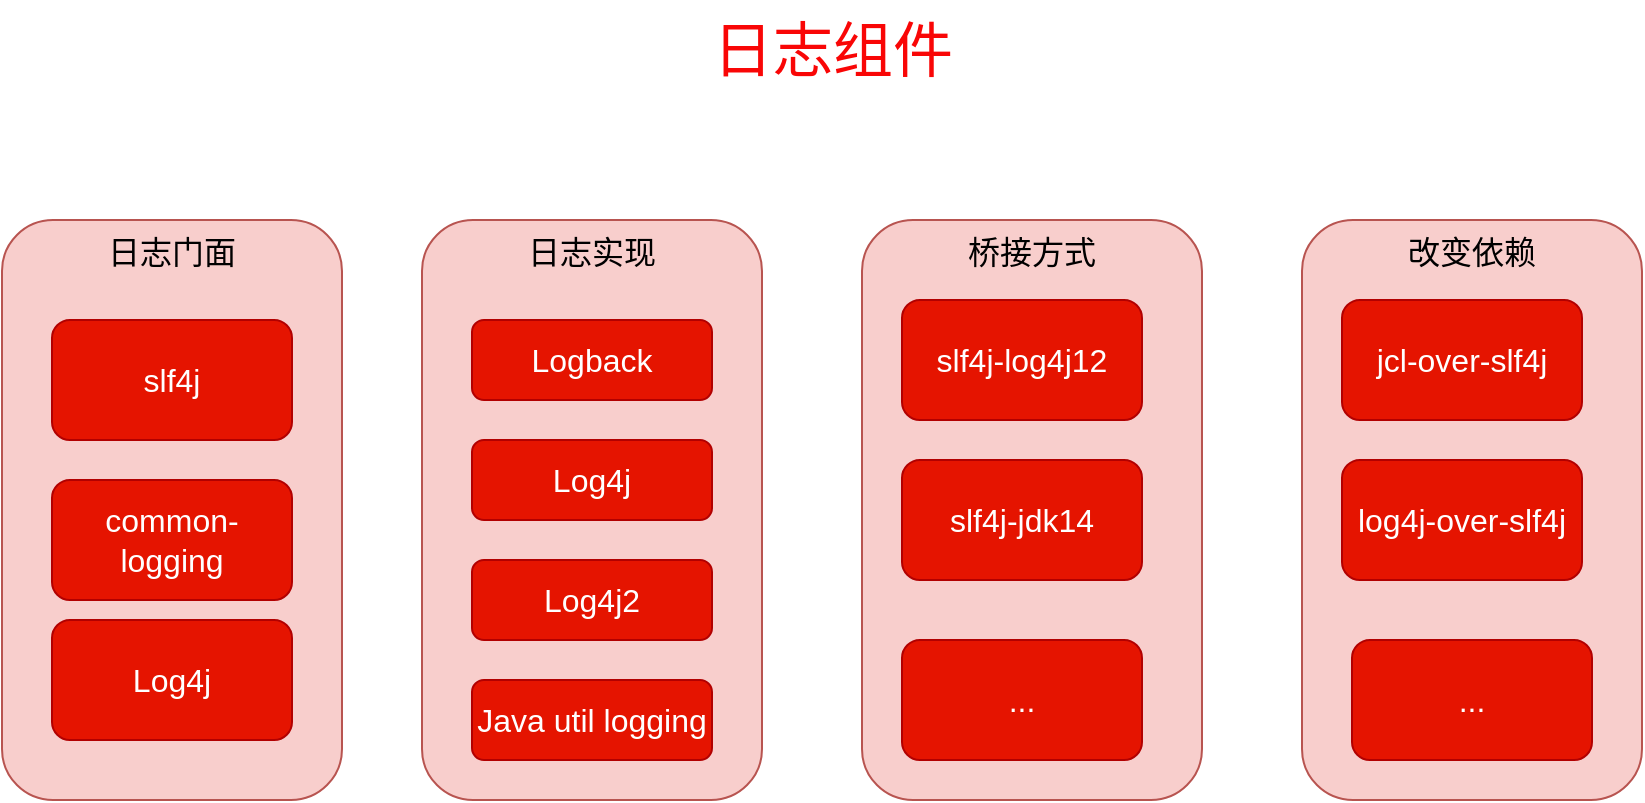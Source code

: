 <mxfile version="27.0.5">
  <diagram name="第 1 页" id="O_0FGKylhkubWhi7c_YT">
    <mxGraphModel dx="1426" dy="751" grid="1" gridSize="10" guides="1" tooltips="1" connect="1" arrows="1" fold="1" page="1" pageScale="1" pageWidth="827" pageHeight="1169" math="0" shadow="0">
      <root>
        <mxCell id="0" />
        <mxCell id="1" parent="0" />
        <mxCell id="DKpkblJEdVUkOg0KaM5t-1" value="&lt;font style=&quot;vertical-align: inherit;&quot; class=&quot;notranslate fyzs-translate-target fyzs-translate-target-wrapper&quot;&gt;&lt;font style=&quot;vertical-align: inherit;&quot; class=&quot;notranslate fyzs-translate-target fyzs-translate-target-box&quot;&gt;&lt;font style=&quot;vertical-align: inherit;&quot; title=&quot;r&quot; class=&quot;notranslate fyzs-translate-target fyzs-translate-target-text&quot;&gt;日志门面&lt;/font&gt;&lt;/font&gt;&lt;/font&gt;" style="rounded=1;whiteSpace=wrap;html=1;verticalAlign=top;fontSize=16;fillColor=#f8cecc;strokeColor=#b85450;" vertex="1" parent="1">
          <mxGeometry x="110" y="170" width="170" height="290" as="geometry" />
        </mxCell>
        <mxCell id="DKpkblJEdVUkOg0KaM5t-2" value="&lt;font style=&quot;vertical-align: inherit;&quot; class=&quot;notranslate fyzs-translate-target fyzs-translate-target-wrapper&quot;&gt;&lt;font style=&quot;vertical-align: inherit;&quot; class=&quot;notranslate fyzs-translate-target fyzs-translate-target-box&quot;&gt;&lt;font style=&quot;vertical-align: inherit;&quot; title=&quot;r&quot; class=&quot;notranslate fyzs-translate-target fyzs-translate-target-text&quot;&gt;日志实现&lt;/font&gt;&lt;/font&gt;&lt;/font&gt;" style="rounded=1;whiteSpace=wrap;html=1;verticalAlign=top;fontSize=16;fillColor=#f8cecc;strokeColor=#b85450;" vertex="1" parent="1">
          <mxGeometry x="320" y="170" width="170" height="290" as="geometry" />
        </mxCell>
        <mxCell id="DKpkblJEdVUkOg0KaM5t-3" value="&lt;font style=&quot;vertical-align: inherit;&quot; class=&quot;notranslate fyzs-translate-target fyzs-translate-target-wrapper&quot;&gt;&lt;font style=&quot;vertical-align: inherit;&quot; class=&quot;notranslate fyzs-translate-target fyzs-translate-target-box&quot;&gt;&lt;font style=&quot;vertical-align: inherit;&quot; title=&quot;r&quot; class=&quot;notranslate fyzs-translate-target fyzs-translate-target-text&quot;&gt;桥接方式&lt;/font&gt;&lt;/font&gt;&lt;/font&gt;" style="rounded=1;whiteSpace=wrap;html=1;verticalAlign=top;fontSize=16;fillColor=#f8cecc;strokeColor=#b85450;" vertex="1" parent="1">
          <mxGeometry x="540" y="170" width="170" height="290" as="geometry" />
        </mxCell>
        <mxCell id="DKpkblJEdVUkOg0KaM5t-4" value="&lt;font style=&quot;vertical-align: inherit;&quot; class=&quot;notranslate fyzs-translate-target fyzs-translate-target-wrapper&quot;&gt;&lt;font style=&quot;vertical-align: inherit;&quot; class=&quot;notranslate fyzs-translate-target fyzs-translate-target-box&quot;&gt;&lt;font style=&quot;vertical-align: inherit;&quot; title=&quot;r&quot; class=&quot;notranslate fyzs-translate-target fyzs-translate-target-text&quot;&gt;改变依赖&lt;/font&gt;&lt;/font&gt;&lt;/font&gt;" style="rounded=1;whiteSpace=wrap;html=1;verticalAlign=top;fontSize=16;fillColor=#f8cecc;strokeColor=#b85450;" vertex="1" parent="1">
          <mxGeometry x="760" y="170" width="170" height="290" as="geometry" />
        </mxCell>
        <mxCell id="DKpkblJEdVUkOg0KaM5t-5" value="&lt;font class=&quot;notranslate fyzs-translate-target fyzs-translate-target-wrapper&quot; style=&quot;vertical-align: inherit;&quot;&gt;&lt;font class=&quot;notranslate fyzs-translate-target fyzs-translate-target-box&quot; style=&quot;vertical-align: inherit;&quot;&gt;&lt;font class=&quot;notranslate fyzs-translate-target fyzs-translate-target-text&quot; title=&quot;Text&quot; style=&quot;vertical-align: inherit;&quot;&gt;日志组件&lt;/font&gt;&lt;/font&gt;&lt;/font&gt;" style="text;html=1;align=center;verticalAlign=middle;resizable=0;points=[];autosize=1;strokeColor=none;fillColor=none;fontSize=30;fontColor=light-dark(#f90606, #ededed);" vertex="1" parent="1">
          <mxGeometry x="455" y="60" width="140" height="50" as="geometry" />
        </mxCell>
        <mxCell id="DKpkblJEdVUkOg0KaM5t-6" value="&lt;font style=&quot;vertical-align: inherit;&quot; class=&quot;notranslate fyzs-translate-target fyzs-translate-target-wrapper&quot;&gt;&lt;font style=&quot;vertical-align: inherit;&quot; class=&quot;notranslate fyzs-translate-target fyzs-translate-target-box&quot;&gt;&lt;font style=&quot;vertical-align: inherit;&quot; title=&quot;S&quot; class=&quot;notranslate fyzs-translate-target fyzs-translate-target-text&quot;&gt;slf4j&lt;/font&gt;&lt;/font&gt;&lt;/font&gt;" style="rounded=1;whiteSpace=wrap;html=1;fontSize=16;fillColor=#e51400;fontColor=#ffffff;strokeColor=#B20000;" vertex="1" parent="1">
          <mxGeometry x="135" y="220" width="120" height="60" as="geometry" />
        </mxCell>
        <mxCell id="DKpkblJEdVUkOg0KaM5t-7" value="&lt;font style=&quot;vertical-align: inherit;&quot; class=&quot;notranslate fyzs-translate-target fyzs-translate-target-wrapper&quot;&gt;&lt;font style=&quot;vertical-align: inherit;&quot; class=&quot;notranslate fyzs-translate-target fyzs-translate-target-box&quot;&gt;&lt;font style=&quot;vertical-align: inherit;&quot; title=&quot;S&quot; class=&quot;notranslate fyzs-translate-target fyzs-translate-target-text&quot;&gt;common-logging&lt;/font&gt;&lt;/font&gt;&lt;/font&gt;" style="rounded=1;whiteSpace=wrap;html=1;fontSize=16;fillColor=#e51400;fontColor=#ffffff;strokeColor=#B20000;" vertex="1" parent="1">
          <mxGeometry x="135" y="300" width="120" height="60" as="geometry" />
        </mxCell>
        <mxCell id="DKpkblJEdVUkOg0KaM5t-8" value="&lt;font style=&quot;vertical-align: inherit;&quot; class=&quot;notranslate fyzs-translate-target fyzs-translate-target-wrapper&quot;&gt;&lt;font style=&quot;vertical-align: inherit;&quot; class=&quot;notranslate fyzs-translate-target fyzs-translate-target-box&quot;&gt;&lt;font style=&quot;vertical-align: inherit;&quot; title=&quot;S&quot; class=&quot;notranslate fyzs-translate-target fyzs-translate-target-text&quot;&gt;Log4j&lt;/font&gt;&lt;/font&gt;&lt;/font&gt;" style="rounded=1;whiteSpace=wrap;html=1;fontSize=16;fillColor=#e51400;fontColor=#ffffff;strokeColor=#B20000;" vertex="1" parent="1">
          <mxGeometry x="135" y="370" width="120" height="60" as="geometry" />
        </mxCell>
        <mxCell id="DKpkblJEdVUkOg0KaM5t-9" value="&lt;font style=&quot;vertical-align: inherit;&quot; class=&quot;notranslate fyzs-translate-target fyzs-translate-target-wrapper&quot;&gt;&lt;font style=&quot;vertical-align: inherit;&quot; class=&quot;notranslate fyzs-translate-target fyzs-translate-target-box&quot;&gt;&lt;font style=&quot;vertical-align: inherit;&quot; title=&quot;S&quot; class=&quot;notranslate fyzs-translate-target fyzs-translate-target-text&quot;&gt;Logback&lt;/font&gt;&lt;/font&gt;&lt;/font&gt;" style="rounded=1;whiteSpace=wrap;html=1;fontSize=16;fillColor=#e51400;fontColor=#ffffff;strokeColor=#B20000;" vertex="1" parent="1">
          <mxGeometry x="345" y="220" width="120" height="40" as="geometry" />
        </mxCell>
        <mxCell id="DKpkblJEdVUkOg0KaM5t-10" value="&lt;font style=&quot;vertical-align: inherit;&quot; class=&quot;notranslate fyzs-translate-target fyzs-translate-target-wrapper&quot;&gt;&lt;font style=&quot;vertical-align: inherit;&quot; class=&quot;notranslate fyzs-translate-target fyzs-translate-target-box&quot;&gt;&lt;font style=&quot;vertical-align: inherit;&quot; title=&quot;S&quot; class=&quot;notranslate fyzs-translate-target fyzs-translate-target-text&quot;&gt;Log4j&lt;/font&gt;&lt;/font&gt;&lt;/font&gt;" style="rounded=1;whiteSpace=wrap;html=1;fontSize=16;fillColor=#e51400;fontColor=#ffffff;strokeColor=#B20000;" vertex="1" parent="1">
          <mxGeometry x="345" y="280" width="120" height="40" as="geometry" />
        </mxCell>
        <mxCell id="DKpkblJEdVUkOg0KaM5t-11" value="&lt;font style=&quot;vertical-align: inherit;&quot; class=&quot;notranslate fyzs-translate-target fyzs-translate-target-wrapper&quot;&gt;&lt;font style=&quot;vertical-align: inherit;&quot; class=&quot;notranslate fyzs-translate-target fyzs-translate-target-box&quot;&gt;&lt;font style=&quot;vertical-align: inherit;&quot; title=&quot;S&quot; class=&quot;notranslate fyzs-translate-target fyzs-translate-target-text&quot;&gt;Log4j2&lt;/font&gt;&lt;/font&gt;&lt;/font&gt;" style="rounded=1;whiteSpace=wrap;html=1;fontSize=16;fillColor=#e51400;fontColor=#ffffff;strokeColor=#B20000;" vertex="1" parent="1">
          <mxGeometry x="345" y="340" width="120" height="40" as="geometry" />
        </mxCell>
        <mxCell id="DKpkblJEdVUkOg0KaM5t-12" value="&lt;font style=&quot;vertical-align: inherit;&quot; class=&quot;notranslate fyzs-translate-target fyzs-translate-target-wrapper&quot;&gt;&lt;font style=&quot;vertical-align: inherit;&quot; class=&quot;notranslate fyzs-translate-target fyzs-translate-target-box&quot;&gt;&lt;font style=&quot;vertical-align: inherit;&quot; title=&quot;S&quot; class=&quot;notranslate fyzs-translate-target fyzs-translate-target-text&quot;&gt;Java util logging&lt;/font&gt;&lt;/font&gt;&lt;/font&gt;" style="rounded=1;whiteSpace=wrap;html=1;fontSize=16;fillColor=#e51400;fontColor=#ffffff;strokeColor=#B20000;" vertex="1" parent="1">
          <mxGeometry x="345" y="400" width="120" height="40" as="geometry" />
        </mxCell>
        <mxCell id="DKpkblJEdVUkOg0KaM5t-13" value="&lt;font style=&quot;vertical-align: inherit;&quot; class=&quot;notranslate fyzs-translate-target fyzs-translate-target-wrapper&quot;&gt;&lt;font style=&quot;vertical-align: inherit;&quot; class=&quot;notranslate fyzs-translate-target fyzs-translate-target-box&quot;&gt;&lt;font style=&quot;vertical-align: inherit;&quot; title=&quot;S&quot; class=&quot;notranslate fyzs-translate-target fyzs-translate-target-text&quot;&gt;slf4j-log4j12&lt;/font&gt;&lt;/font&gt;&lt;/font&gt;" style="rounded=1;whiteSpace=wrap;html=1;fontSize=16;fillColor=#e51400;fontColor=#ffffff;strokeColor=#B20000;" vertex="1" parent="1">
          <mxGeometry x="560" y="210" width="120" height="60" as="geometry" />
        </mxCell>
        <mxCell id="DKpkblJEdVUkOg0KaM5t-14" value="&lt;font style=&quot;vertical-align: inherit;&quot; class=&quot;notranslate fyzs-translate-target fyzs-translate-target-wrapper&quot;&gt;&lt;font style=&quot;vertical-align: inherit;&quot; class=&quot;notranslate fyzs-translate-target fyzs-translate-target-box&quot;&gt;&lt;font style=&quot;vertical-align: inherit;&quot; title=&quot;S&quot; class=&quot;notranslate fyzs-translate-target fyzs-translate-target-text&quot;&gt;slf4j-jdk14&lt;/font&gt;&lt;/font&gt;&lt;/font&gt;" style="rounded=1;whiteSpace=wrap;html=1;fontSize=16;fillColor=#e51400;fontColor=#ffffff;strokeColor=#B20000;" vertex="1" parent="1">
          <mxGeometry x="560" y="290" width="120" height="60" as="geometry" />
        </mxCell>
        <mxCell id="DKpkblJEdVUkOg0KaM5t-15" value="&lt;font style=&quot;vertical-align: inherit;&quot; class=&quot;notranslate fyzs-translate-target fyzs-translate-target-wrapper&quot;&gt;&lt;font style=&quot;vertical-align: inherit;&quot; class=&quot;notranslate fyzs-translate-target fyzs-translate-target-box&quot;&gt;&lt;font style=&quot;vertical-align: inherit;&quot; title=&quot;。&quot; class=&quot;notranslate fyzs-translate-target fyzs-translate-target-text&quot;&gt;...&lt;/font&gt;&lt;/font&gt;&lt;/font&gt;" style="rounded=1;whiteSpace=wrap;html=1;fontSize=16;fillColor=#e51400;fontColor=#ffffff;strokeColor=#B20000;" vertex="1" parent="1">
          <mxGeometry x="560" y="380" width="120" height="60" as="geometry" />
        </mxCell>
        <mxCell id="DKpkblJEdVUkOg0KaM5t-16" value="&lt;font style=&quot;vertical-align: inherit;&quot; class=&quot;notranslate fyzs-translate-target fyzs-translate-target-wrapper&quot;&gt;&lt;font style=&quot;vertical-align: inherit;&quot; class=&quot;notranslate fyzs-translate-target fyzs-translate-target-box&quot;&gt;&lt;font style=&quot;vertical-align: inherit;&quot; title=&quot;。&quot; class=&quot;notranslate fyzs-translate-target fyzs-translate-target-text&quot;&gt;...&lt;/font&gt;&lt;/font&gt;&lt;/font&gt;" style="rounded=1;whiteSpace=wrap;html=1;fontSize=16;fillColor=#e51400;fontColor=#ffffff;strokeColor=#B20000;" vertex="1" parent="1">
          <mxGeometry x="785" y="380" width="120" height="60" as="geometry" />
        </mxCell>
        <mxCell id="DKpkblJEdVUkOg0KaM5t-17" value="&lt;font style=&quot;vertical-align: inherit;&quot; class=&quot;notranslate fyzs-translate-target fyzs-translate-target-wrapper&quot;&gt;&lt;font style=&quot;vertical-align: inherit;&quot; class=&quot;notranslate fyzs-translate-target fyzs-translate-target-box&quot;&gt;&lt;font style=&quot;vertical-align: inherit;&quot; title=&quot;S&quot; class=&quot;notranslate fyzs-translate-target fyzs-translate-target-text&quot;&gt;jcl-over-slf4j&lt;/font&gt;&lt;/font&gt;&lt;/font&gt;" style="rounded=1;whiteSpace=wrap;html=1;fontSize=16;fillColor=#e51400;fontColor=#ffffff;strokeColor=#B20000;" vertex="1" parent="1">
          <mxGeometry x="780" y="210" width="120" height="60" as="geometry" />
        </mxCell>
        <mxCell id="DKpkblJEdVUkOg0KaM5t-18" value="&lt;font style=&quot;vertical-align: inherit;&quot; class=&quot;notranslate fyzs-translate-target fyzs-translate-target-wrapper&quot;&gt;&lt;font style=&quot;vertical-align: inherit;&quot; class=&quot;notranslate fyzs-translate-target fyzs-translate-target-box&quot;&gt;&lt;font style=&quot;vertical-align: inherit;&quot; title=&quot;S&quot; class=&quot;notranslate fyzs-translate-target fyzs-translate-target-text&quot;&gt;log4j-over-slf4j&lt;/font&gt;&lt;/font&gt;&lt;/font&gt;" style="rounded=1;whiteSpace=wrap;html=1;fontSize=16;fillColor=#e51400;fontColor=#ffffff;strokeColor=#B20000;" vertex="1" parent="1">
          <mxGeometry x="780" y="290" width="120" height="60" as="geometry" />
        </mxCell>
      </root>
    </mxGraphModel>
  </diagram>
</mxfile>
